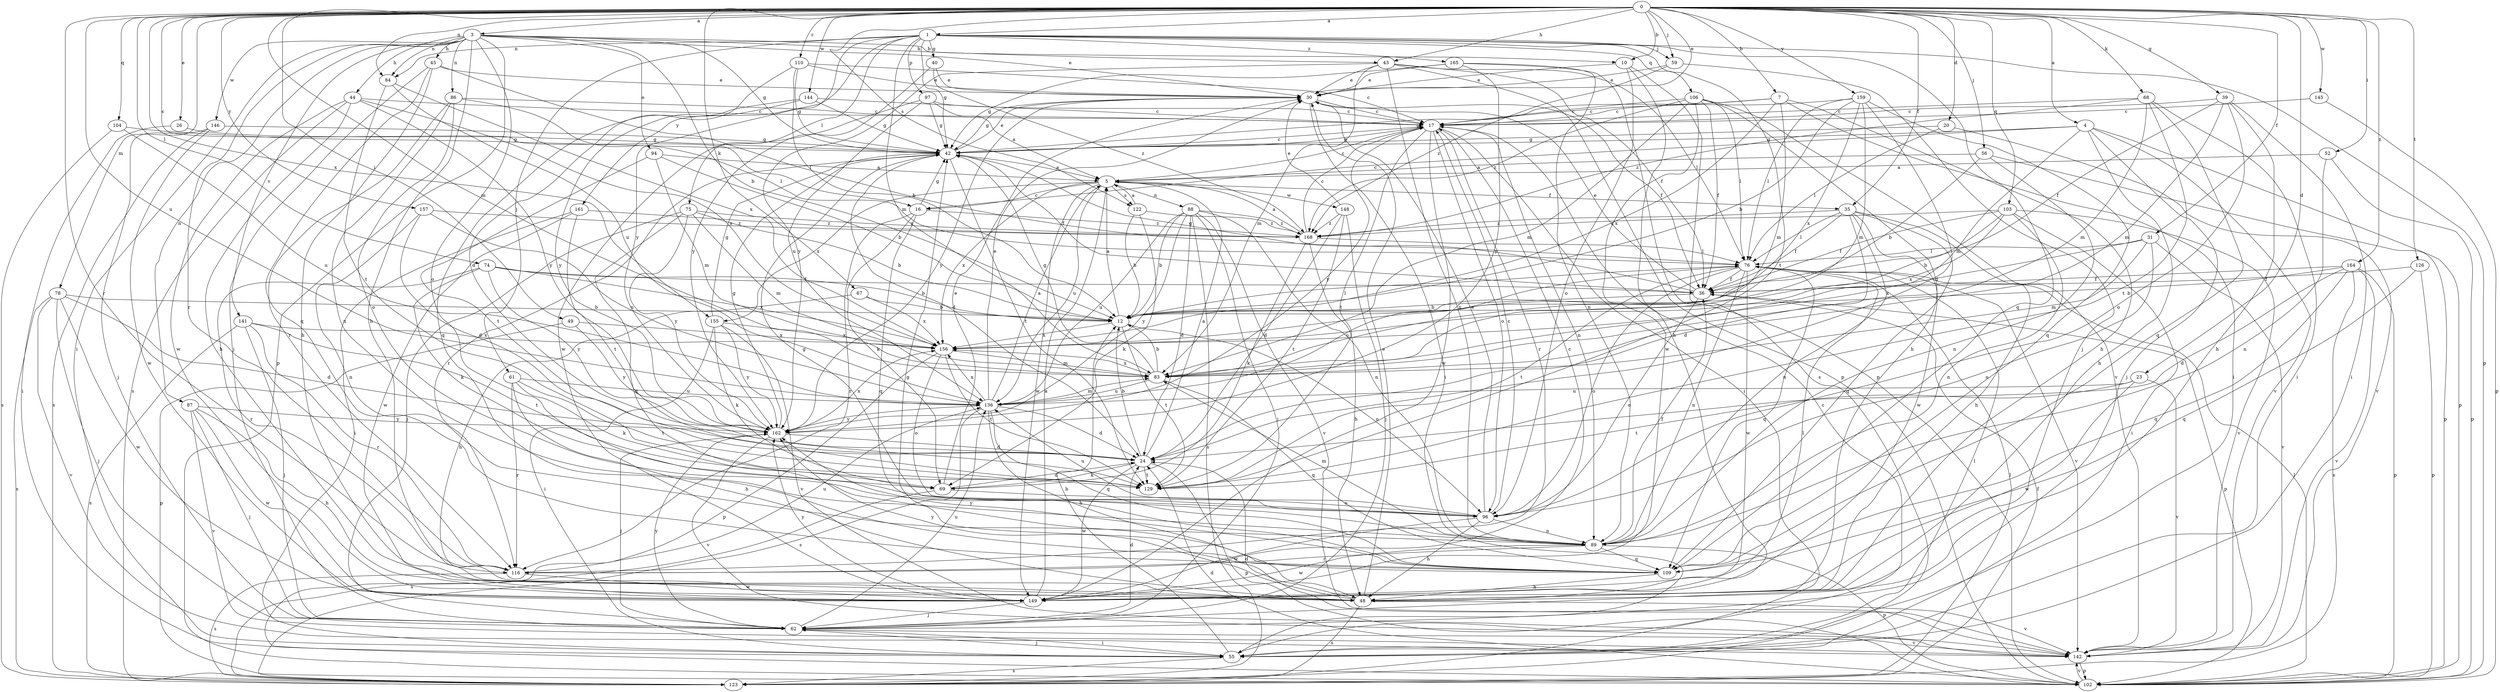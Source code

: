 strict digraph  {
0;
1;
3;
4;
5;
7;
10;
12;
16;
17;
20;
23;
24;
26;
30;
31;
35;
36;
39;
40;
42;
43;
44;
45;
48;
49;
52;
55;
56;
59;
61;
62;
67;
68;
69;
74;
75;
76;
78;
83;
84;
86;
87;
88;
89;
94;
96;
97;
102;
103;
104;
106;
109;
110;
116;
122;
123;
126;
129;
136;
141;
142;
144;
145;
146;
148;
149;
155;
156;
157;
159;
161;
162;
164;
165;
168;
0 -> 1  [label=a];
0 -> 3  [label=a];
0 -> 4  [label=a];
0 -> 7  [label=b];
0 -> 10  [label=b];
0 -> 16  [label=c];
0 -> 20  [label=d];
0 -> 23  [label=d];
0 -> 26  [label=e];
0 -> 30  [label=e];
0 -> 31  [label=f];
0 -> 35  [label=f];
0 -> 39  [label=g];
0 -> 43  [label=h];
0 -> 49  [label=i];
0 -> 52  [label=i];
0 -> 56  [label=j];
0 -> 59  [label=j];
0 -> 67  [label=k];
0 -> 68  [label=k];
0 -> 74  [label=l];
0 -> 78  [label=m];
0 -> 83  [label=m];
0 -> 84  [label=n];
0 -> 103  [label=q];
0 -> 104  [label=q];
0 -> 110  [label=r];
0 -> 116  [label=r];
0 -> 122  [label=s];
0 -> 126  [label=t];
0 -> 136  [label=u];
0 -> 144  [label=w];
0 -> 145  [label=w];
0 -> 155  [label=x];
0 -> 157  [label=y];
0 -> 159  [label=y];
0 -> 164  [label=z];
1 -> 40  [label=g];
1 -> 42  [label=g];
1 -> 59  [label=j];
1 -> 61  [label=j];
1 -> 75  [label=l];
1 -> 83  [label=m];
1 -> 84  [label=n];
1 -> 97  [label=p];
1 -> 102  [label=p];
1 -> 106  [label=q];
1 -> 109  [label=q];
1 -> 129  [label=t];
1 -> 161  [label=y];
1 -> 162  [label=y];
1 -> 165  [label=z];
3 -> 10  [label=b];
3 -> 12  [label=b];
3 -> 30  [label=e];
3 -> 42  [label=g];
3 -> 43  [label=h];
3 -> 44  [label=h];
3 -> 45  [label=h];
3 -> 48  [label=h];
3 -> 55  [label=i];
3 -> 84  [label=n];
3 -> 86  [label=n];
3 -> 87  [label=n];
3 -> 94  [label=o];
3 -> 96  [label=o];
3 -> 102  [label=p];
3 -> 116  [label=r];
3 -> 141  [label=v];
3 -> 146  [label=w];
4 -> 16  [label=c];
4 -> 42  [label=g];
4 -> 48  [label=h];
4 -> 62  [label=j];
4 -> 83  [label=m];
4 -> 102  [label=p];
4 -> 142  [label=v];
5 -> 16  [label=c];
5 -> 17  [label=c];
5 -> 35  [label=f];
5 -> 88  [label=n];
5 -> 122  [label=s];
5 -> 136  [label=u];
5 -> 148  [label=w];
5 -> 149  [label=w];
5 -> 155  [label=x];
5 -> 156  [label=x];
7 -> 17  [label=c];
7 -> 42  [label=g];
7 -> 48  [label=h];
7 -> 55  [label=i];
7 -> 83  [label=m];
7 -> 156  [label=x];
10 -> 30  [label=e];
10 -> 48  [label=h];
10 -> 96  [label=o];
10 -> 123  [label=s];
12 -> 5  [label=a];
12 -> 76  [label=l];
12 -> 96  [label=o];
12 -> 129  [label=t];
12 -> 156  [label=x];
16 -> 42  [label=g];
16 -> 69  [label=k];
16 -> 109  [label=q];
16 -> 116  [label=r];
16 -> 168  [label=z];
17 -> 42  [label=g];
17 -> 55  [label=i];
17 -> 89  [label=n];
17 -> 96  [label=o];
17 -> 116  [label=r];
17 -> 129  [label=t];
17 -> 149  [label=w];
17 -> 162  [label=y];
20 -> 42  [label=g];
20 -> 76  [label=l];
20 -> 142  [label=v];
23 -> 129  [label=t];
23 -> 136  [label=u];
23 -> 142  [label=v];
23 -> 149  [label=w];
24 -> 5  [label=a];
24 -> 12  [label=b];
24 -> 69  [label=k];
24 -> 102  [label=p];
24 -> 129  [label=t];
24 -> 149  [label=w];
26 -> 42  [label=g];
26 -> 55  [label=i];
30 -> 17  [label=c];
30 -> 36  [label=f];
30 -> 42  [label=g];
30 -> 55  [label=i];
30 -> 162  [label=y];
31 -> 76  [label=l];
31 -> 83  [label=m];
31 -> 96  [label=o];
31 -> 142  [label=v];
31 -> 156  [label=x];
35 -> 24  [label=d];
35 -> 36  [label=f];
35 -> 48  [label=h];
35 -> 76  [label=l];
35 -> 89  [label=n];
35 -> 109  [label=q];
35 -> 149  [label=w];
35 -> 168  [label=z];
36 -> 12  [label=b];
36 -> 30  [label=e];
36 -> 42  [label=g];
36 -> 96  [label=o];
36 -> 102  [label=p];
39 -> 17  [label=c];
39 -> 36  [label=f];
39 -> 48  [label=h];
39 -> 55  [label=i];
39 -> 83  [label=m];
39 -> 96  [label=o];
40 -> 30  [label=e];
40 -> 162  [label=y];
40 -> 168  [label=z];
42 -> 5  [label=a];
42 -> 17  [label=c];
42 -> 24  [label=d];
42 -> 30  [label=e];
42 -> 36  [label=f];
42 -> 116  [label=r];
42 -> 129  [label=t];
43 -> 30  [label=e];
43 -> 36  [label=f];
43 -> 76  [label=l];
43 -> 83  [label=m];
43 -> 89  [label=n];
43 -> 102  [label=p];
43 -> 162  [label=y];
44 -> 17  [label=c];
44 -> 48  [label=h];
44 -> 123  [label=s];
44 -> 149  [label=w];
44 -> 156  [label=x];
44 -> 162  [label=y];
45 -> 30  [label=e];
45 -> 48  [label=h];
45 -> 62  [label=j];
45 -> 76  [label=l];
45 -> 109  [label=q];
48 -> 30  [label=e];
48 -> 42  [label=g];
48 -> 123  [label=s];
48 -> 142  [label=v];
48 -> 162  [label=y];
49 -> 102  [label=p];
49 -> 156  [label=x];
49 -> 162  [label=y];
52 -> 5  [label=a];
52 -> 89  [label=n];
52 -> 102  [label=p];
55 -> 12  [label=b];
55 -> 62  [label=j];
55 -> 76  [label=l];
55 -> 123  [label=s];
56 -> 5  [label=a];
56 -> 12  [label=b];
56 -> 89  [label=n];
56 -> 102  [label=p];
59 -> 30  [label=e];
59 -> 62  [label=j];
59 -> 168  [label=z];
61 -> 48  [label=h];
61 -> 69  [label=k];
61 -> 116  [label=r];
61 -> 129  [label=t];
61 -> 136  [label=u];
62 -> 24  [label=d];
62 -> 55  [label=i];
62 -> 136  [label=u];
62 -> 142  [label=v];
62 -> 162  [label=y];
67 -> 12  [label=b];
67 -> 48  [label=h];
67 -> 156  [label=x];
68 -> 17  [label=c];
68 -> 55  [label=i];
68 -> 83  [label=m];
68 -> 109  [label=q];
68 -> 129  [label=t];
68 -> 168  [label=z];
69 -> 24  [label=d];
69 -> 30  [label=e];
69 -> 96  [label=o];
69 -> 123  [label=s];
74 -> 12  [label=b];
74 -> 36  [label=f];
74 -> 69  [label=k];
74 -> 116  [label=r];
74 -> 156  [label=x];
74 -> 162  [label=y];
75 -> 12  [label=b];
75 -> 62  [label=j];
75 -> 83  [label=m];
75 -> 109  [label=q];
75 -> 162  [label=y];
75 -> 168  [label=z];
76 -> 36  [label=f];
76 -> 89  [label=n];
76 -> 96  [label=o];
76 -> 109  [label=q];
76 -> 129  [label=t];
76 -> 136  [label=u];
76 -> 142  [label=v];
76 -> 149  [label=w];
78 -> 12  [label=b];
78 -> 24  [label=d];
78 -> 62  [label=j];
78 -> 123  [label=s];
78 -> 142  [label=v];
78 -> 149  [label=w];
83 -> 12  [label=b];
83 -> 42  [label=g];
83 -> 109  [label=q];
83 -> 136  [label=u];
83 -> 156  [label=x];
84 -> 129  [label=t];
84 -> 136  [label=u];
84 -> 156  [label=x];
86 -> 17  [label=c];
86 -> 76  [label=l];
86 -> 89  [label=n];
86 -> 96  [label=o];
86 -> 116  [label=r];
87 -> 48  [label=h];
87 -> 62  [label=j];
87 -> 142  [label=v];
87 -> 149  [label=w];
87 -> 162  [label=y];
88 -> 12  [label=b];
88 -> 24  [label=d];
88 -> 62  [label=j];
88 -> 89  [label=n];
88 -> 123  [label=s];
88 -> 136  [label=u];
88 -> 142  [label=v];
88 -> 162  [label=y];
88 -> 168  [label=z];
89 -> 36  [label=f];
89 -> 42  [label=g];
89 -> 83  [label=m];
89 -> 102  [label=p];
89 -> 109  [label=q];
89 -> 116  [label=r];
89 -> 149  [label=w];
94 -> 5  [label=a];
94 -> 12  [label=b];
94 -> 83  [label=m];
94 -> 129  [label=t];
96 -> 17  [label=c];
96 -> 30  [label=e];
96 -> 48  [label=h];
96 -> 89  [label=n];
96 -> 136  [label=u];
96 -> 149  [label=w];
97 -> 5  [label=a];
97 -> 17  [label=c];
97 -> 42  [label=g];
97 -> 136  [label=u];
97 -> 149  [label=w];
102 -> 24  [label=d];
102 -> 76  [label=l];
102 -> 142  [label=v];
103 -> 12  [label=b];
103 -> 36  [label=f];
103 -> 55  [label=i];
103 -> 89  [label=n];
103 -> 142  [label=v];
103 -> 156  [label=x];
103 -> 168  [label=z];
104 -> 42  [label=g];
104 -> 123  [label=s];
104 -> 136  [label=u];
106 -> 17  [label=c];
106 -> 36  [label=f];
106 -> 48  [label=h];
106 -> 76  [label=l];
106 -> 83  [label=m];
106 -> 142  [label=v];
106 -> 149  [label=w];
106 -> 168  [label=z];
109 -> 48  [label=h];
109 -> 162  [label=y];
110 -> 12  [label=b];
110 -> 17  [label=c];
110 -> 24  [label=d];
110 -> 30  [label=e];
110 -> 42  [label=g];
116 -> 17  [label=c];
116 -> 123  [label=s];
116 -> 136  [label=u];
116 -> 149  [label=w];
122 -> 5  [label=a];
122 -> 12  [label=b];
122 -> 69  [label=k];
122 -> 168  [label=z];
123 -> 17  [label=c];
123 -> 36  [label=f];
123 -> 76  [label=l];
126 -> 36  [label=f];
126 -> 102  [label=p];
126 -> 109  [label=q];
136 -> 5  [label=a];
136 -> 24  [label=d];
136 -> 30  [label=e];
136 -> 48  [label=h];
136 -> 83  [label=m];
136 -> 109  [label=q];
136 -> 123  [label=s];
136 -> 156  [label=x];
136 -> 162  [label=y];
141 -> 62  [label=j];
141 -> 116  [label=r];
141 -> 123  [label=s];
141 -> 129  [label=t];
141 -> 156  [label=x];
142 -> 24  [label=d];
142 -> 102  [label=p];
144 -> 17  [label=c];
144 -> 42  [label=g];
144 -> 109  [label=q];
144 -> 162  [label=y];
145 -> 17  [label=c];
145 -> 102  [label=p];
146 -> 42  [label=g];
146 -> 62  [label=j];
146 -> 123  [label=s];
146 -> 149  [label=w];
148 -> 24  [label=d];
148 -> 30  [label=e];
148 -> 62  [label=j];
148 -> 129  [label=t];
148 -> 168  [label=z];
149 -> 5  [label=a];
149 -> 62  [label=j];
149 -> 76  [label=l];
149 -> 162  [label=y];
155 -> 42  [label=g];
155 -> 55  [label=i];
155 -> 69  [label=k];
155 -> 142  [label=v];
155 -> 156  [label=x];
155 -> 162  [label=y];
156 -> 83  [label=m];
156 -> 96  [label=o];
156 -> 102  [label=p];
156 -> 129  [label=t];
157 -> 24  [label=d];
157 -> 89  [label=n];
157 -> 136  [label=u];
157 -> 168  [label=z];
159 -> 12  [label=b];
159 -> 17  [label=c];
159 -> 24  [label=d];
159 -> 76  [label=l];
159 -> 83  [label=m];
159 -> 109  [label=q];
159 -> 156  [label=x];
161 -> 55  [label=i];
161 -> 129  [label=t];
161 -> 149  [label=w];
161 -> 168  [label=z];
162 -> 24  [label=d];
162 -> 42  [label=g];
162 -> 62  [label=j];
162 -> 142  [label=v];
162 -> 156  [label=x];
164 -> 12  [label=b];
164 -> 24  [label=d];
164 -> 36  [label=f];
164 -> 102  [label=p];
164 -> 109  [label=q];
164 -> 123  [label=s];
164 -> 142  [label=v];
165 -> 30  [label=e];
165 -> 42  [label=g];
165 -> 89  [label=n];
165 -> 102  [label=p];
165 -> 162  [label=y];
168 -> 5  [label=a];
168 -> 17  [label=c];
168 -> 48  [label=h];
168 -> 69  [label=k];
168 -> 76  [label=l];
}

